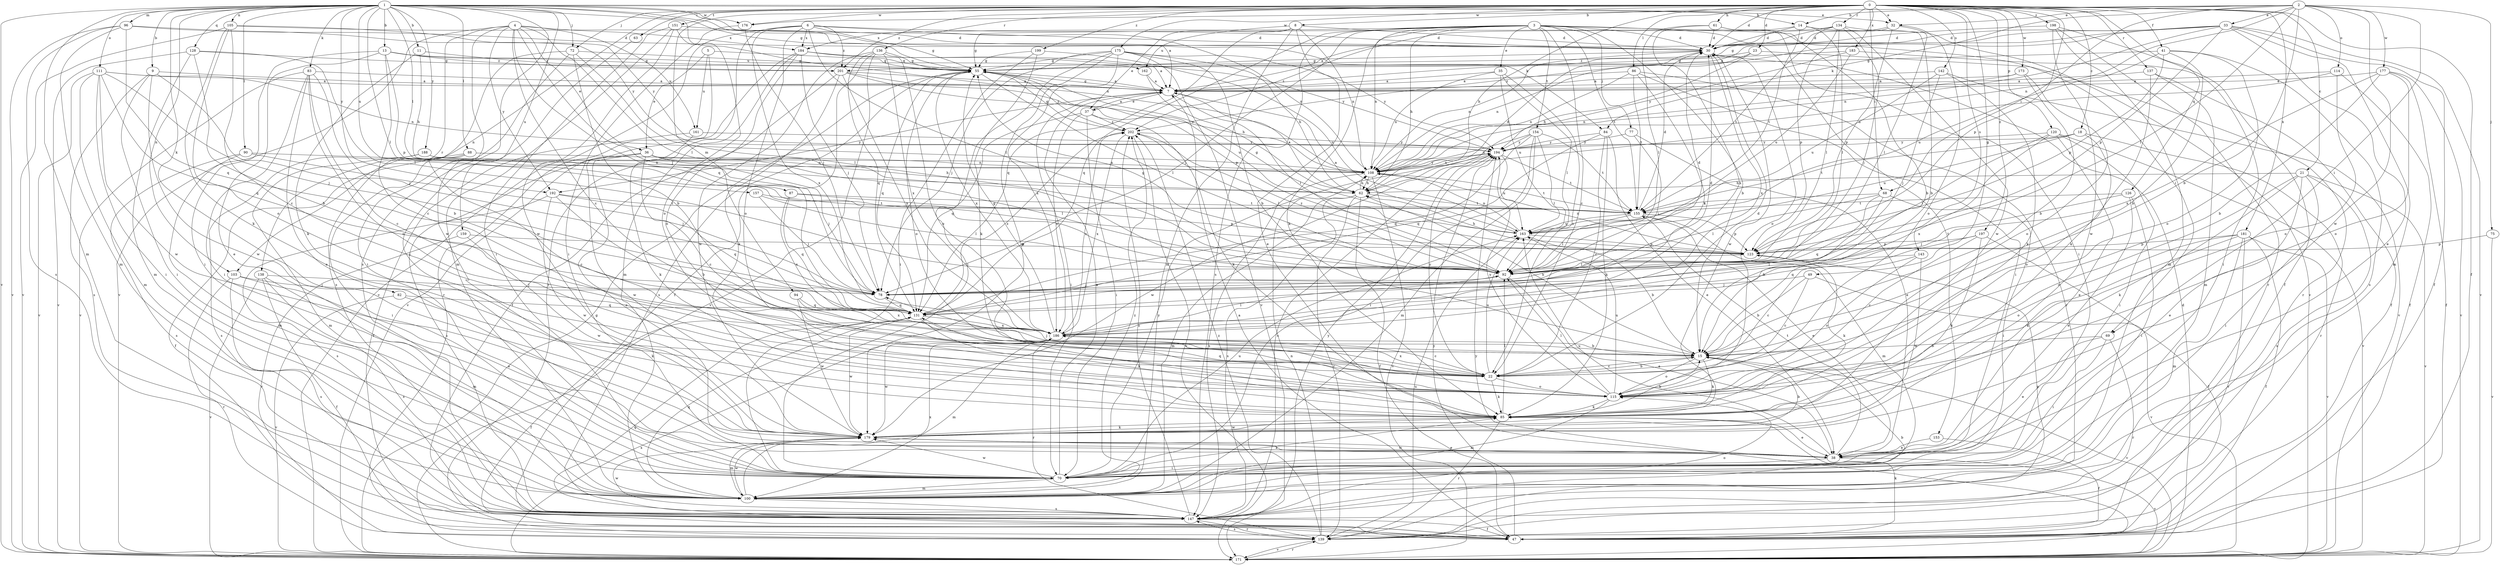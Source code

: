 strict digraph  {
0;
1;
2;
3;
4;
5;
6;
7;
8;
9;
11;
13;
14;
15;
18;
21;
22;
23;
30;
32;
33;
35;
36;
37;
38;
41;
47;
49;
55;
61;
62;
63;
68;
69;
70;
72;
75;
77;
78;
82;
83;
84;
85;
86;
87;
88;
90;
92;
94;
96;
100;
103;
105;
108;
111;
114;
115;
120;
123;
126;
128;
131;
134;
136;
137;
138;
139;
142;
143;
147;
151;
153;
154;
155;
157;
159;
161;
162;
163;
171;
173;
175;
176;
177;
179;
181;
183;
184;
186;
188;
192;
194;
197;
198;
199;
201;
202;
0 -> 8  [label=b];
0 -> 18  [label=c];
0 -> 21  [label=c];
0 -> 23  [label=d];
0 -> 30  [label=d];
0 -> 32  [label=e];
0 -> 41  [label=f];
0 -> 47  [label=f];
0 -> 49  [label=g];
0 -> 61  [label=h];
0 -> 62  [label=h];
0 -> 63  [label=i];
0 -> 68  [label=i];
0 -> 72  [label=j];
0 -> 86  [label=l];
0 -> 94  [label=m];
0 -> 103  [label=n];
0 -> 120  [label=p];
0 -> 123  [label=p];
0 -> 126  [label=q];
0 -> 134  [label=r];
0 -> 136  [label=r];
0 -> 137  [label=r];
0 -> 142  [label=s];
0 -> 143  [label=s];
0 -> 151  [label=t];
0 -> 173  [label=w];
0 -> 175  [label=w];
0 -> 176  [label=w];
0 -> 181  [label=x];
0 -> 183  [label=x];
0 -> 197  [label=z];
0 -> 198  [label=z];
0 -> 199  [label=z];
0 -> 201  [label=z];
1 -> 7  [label=a];
1 -> 9  [label=b];
1 -> 11  [label=b];
1 -> 13  [label=b];
1 -> 14  [label=b];
1 -> 32  [label=e];
1 -> 55  [label=g];
1 -> 72  [label=j];
1 -> 82  [label=k];
1 -> 83  [label=k];
1 -> 84  [label=k];
1 -> 87  [label=l];
1 -> 88  [label=l];
1 -> 90  [label=l];
1 -> 92  [label=l];
1 -> 96  [label=m];
1 -> 100  [label=m];
1 -> 103  [label=n];
1 -> 105  [label=n];
1 -> 108  [label=n];
1 -> 111  [label=o];
1 -> 128  [label=q];
1 -> 147  [label=s];
1 -> 157  [label=u];
1 -> 159  [label=u];
1 -> 171  [label=v];
1 -> 176  [label=w];
1 -> 188  [label=y];
1 -> 192  [label=y];
2 -> 14  [label=b];
2 -> 15  [label=b];
2 -> 32  [label=e];
2 -> 33  [label=e];
2 -> 68  [label=i];
2 -> 69  [label=i];
2 -> 75  [label=j];
2 -> 84  [label=k];
2 -> 92  [label=l];
2 -> 108  [label=n];
2 -> 114  [label=o];
2 -> 176  [label=w];
2 -> 177  [label=w];
2 -> 179  [label=w];
3 -> 15  [label=b];
3 -> 22  [label=c];
3 -> 30  [label=d];
3 -> 35  [label=e];
3 -> 62  [label=h];
3 -> 69  [label=i];
3 -> 77  [label=j];
3 -> 78  [label=j];
3 -> 85  [label=k];
3 -> 108  [label=n];
3 -> 131  [label=q];
3 -> 147  [label=s];
3 -> 153  [label=t];
3 -> 154  [label=t];
3 -> 155  [label=t];
3 -> 184  [label=x];
4 -> 22  [label=c];
4 -> 36  [label=e];
4 -> 78  [label=j];
4 -> 92  [label=l];
4 -> 131  [label=q];
4 -> 138  [label=r];
4 -> 161  [label=u];
4 -> 171  [label=v];
4 -> 179  [label=w];
4 -> 184  [label=x];
4 -> 192  [label=y];
5 -> 36  [label=e];
5 -> 55  [label=g];
5 -> 139  [label=r];
5 -> 161  [label=u];
6 -> 30  [label=d];
6 -> 55  [label=g];
6 -> 92  [label=l];
6 -> 108  [label=n];
6 -> 115  [label=o];
6 -> 139  [label=r];
6 -> 171  [label=v];
6 -> 184  [label=x];
6 -> 186  [label=x];
6 -> 201  [label=z];
7 -> 37  [label=e];
7 -> 55  [label=g];
7 -> 70  [label=i];
7 -> 92  [label=l];
7 -> 192  [label=y];
8 -> 30  [label=d];
8 -> 37  [label=e];
8 -> 38  [label=e];
8 -> 100  [label=m];
8 -> 108  [label=n];
8 -> 131  [label=q];
8 -> 162  [label=u];
9 -> 7  [label=a];
9 -> 70  [label=i];
9 -> 78  [label=j];
9 -> 147  [label=s];
9 -> 179  [label=w];
11 -> 62  [label=h];
11 -> 85  [label=k];
11 -> 201  [label=z];
13 -> 22  [label=c];
13 -> 38  [label=e];
13 -> 55  [label=g];
13 -> 70  [label=i];
13 -> 123  [label=p];
13 -> 162  [label=u];
13 -> 201  [label=z];
14 -> 30  [label=d];
14 -> 55  [label=g];
14 -> 92  [label=l];
14 -> 155  [label=t];
14 -> 171  [label=v];
15 -> 22  [label=c];
15 -> 62  [label=h];
15 -> 85  [label=k];
15 -> 115  [label=o];
15 -> 171  [label=v];
18 -> 115  [label=o];
18 -> 139  [label=r];
18 -> 155  [label=t];
18 -> 163  [label=u];
18 -> 194  [label=y];
21 -> 38  [label=e];
21 -> 62  [label=h];
21 -> 70  [label=i];
21 -> 85  [label=k];
21 -> 115  [label=o];
21 -> 147  [label=s];
21 -> 171  [label=v];
22 -> 15  [label=b];
22 -> 30  [label=d];
22 -> 78  [label=j];
22 -> 85  [label=k];
22 -> 115  [label=o];
22 -> 163  [label=u];
22 -> 186  [label=x];
22 -> 194  [label=y];
23 -> 62  [label=h];
23 -> 108  [label=n];
23 -> 139  [label=r];
23 -> 201  [label=z];
30 -> 55  [label=g];
30 -> 108  [label=n];
30 -> 115  [label=o];
30 -> 179  [label=w];
30 -> 186  [label=x];
32 -> 7  [label=a];
32 -> 30  [label=d];
32 -> 92  [label=l];
32 -> 115  [label=o];
32 -> 123  [label=p];
33 -> 7  [label=a];
33 -> 30  [label=d];
33 -> 38  [label=e];
33 -> 47  [label=f];
33 -> 55  [label=g];
33 -> 100  [label=m];
33 -> 108  [label=n];
33 -> 123  [label=p];
33 -> 171  [label=v];
33 -> 202  [label=z];
35 -> 7  [label=a];
35 -> 22  [label=c];
35 -> 92  [label=l];
35 -> 108  [label=n];
35 -> 163  [label=u];
36 -> 22  [label=c];
36 -> 38  [label=e];
36 -> 78  [label=j];
36 -> 92  [label=l];
36 -> 108  [label=n];
36 -> 147  [label=s];
36 -> 179  [label=w];
37 -> 7  [label=a];
37 -> 70  [label=i];
37 -> 85  [label=k];
37 -> 131  [label=q];
37 -> 186  [label=x];
37 -> 202  [label=z];
38 -> 70  [label=i];
38 -> 155  [label=t];
38 -> 163  [label=u];
38 -> 171  [label=v];
38 -> 179  [label=w];
41 -> 15  [label=b];
41 -> 55  [label=g];
41 -> 115  [label=o];
41 -> 123  [label=p];
41 -> 147  [label=s];
41 -> 163  [label=u];
47 -> 7  [label=a];
47 -> 85  [label=k];
47 -> 131  [label=q];
47 -> 194  [label=y];
49 -> 15  [label=b];
49 -> 22  [label=c];
49 -> 78  [label=j];
49 -> 171  [label=v];
55 -> 7  [label=a];
55 -> 92  [label=l];
55 -> 115  [label=o];
55 -> 131  [label=q];
55 -> 147  [label=s];
55 -> 163  [label=u];
55 -> 186  [label=x];
55 -> 202  [label=z];
61 -> 15  [label=b];
61 -> 30  [label=d];
61 -> 70  [label=i];
61 -> 92  [label=l];
61 -> 186  [label=x];
62 -> 7  [label=a];
62 -> 30  [label=d];
62 -> 47  [label=f];
62 -> 100  [label=m];
62 -> 108  [label=n];
62 -> 139  [label=r];
62 -> 147  [label=s];
62 -> 155  [label=t];
63 -> 70  [label=i];
68 -> 15  [label=b];
68 -> 70  [label=i];
68 -> 92  [label=l];
68 -> 131  [label=q];
68 -> 155  [label=t];
69 -> 15  [label=b];
69 -> 38  [label=e];
69 -> 70  [label=i];
69 -> 139  [label=r];
70 -> 7  [label=a];
70 -> 85  [label=k];
70 -> 100  [label=m];
70 -> 163  [label=u];
70 -> 179  [label=w];
70 -> 194  [label=y];
72 -> 15  [label=b];
72 -> 55  [label=g];
72 -> 70  [label=i];
72 -> 92  [label=l];
72 -> 147  [label=s];
75 -> 123  [label=p];
75 -> 171  [label=v];
77 -> 38  [label=e];
77 -> 78  [label=j];
77 -> 194  [label=y];
78 -> 131  [label=q];
82 -> 85  [label=k];
82 -> 131  [label=q];
82 -> 171  [label=v];
83 -> 7  [label=a];
83 -> 15  [label=b];
83 -> 22  [label=c];
83 -> 38  [label=e];
83 -> 70  [label=i];
83 -> 115  [label=o];
83 -> 171  [label=v];
84 -> 22  [label=c];
84 -> 38  [label=e];
84 -> 85  [label=k];
84 -> 131  [label=q];
84 -> 194  [label=y];
85 -> 15  [label=b];
85 -> 38  [label=e];
85 -> 92  [label=l];
85 -> 139  [label=r];
85 -> 179  [label=w];
86 -> 7  [label=a];
86 -> 70  [label=i];
86 -> 108  [label=n];
86 -> 139  [label=r];
86 -> 155  [label=t];
86 -> 186  [label=x];
87 -> 123  [label=p];
87 -> 131  [label=q];
87 -> 155  [label=t];
87 -> 186  [label=x];
88 -> 22  [label=c];
88 -> 47  [label=f];
88 -> 70  [label=i];
88 -> 108  [label=n];
90 -> 78  [label=j];
90 -> 100  [label=m];
90 -> 108  [label=n];
90 -> 147  [label=s];
92 -> 30  [label=d];
92 -> 38  [label=e];
92 -> 55  [label=g];
92 -> 78  [label=j];
92 -> 202  [label=z];
94 -> 131  [label=q];
94 -> 179  [label=w];
94 -> 186  [label=x];
96 -> 30  [label=d];
96 -> 100  [label=m];
96 -> 131  [label=q];
96 -> 147  [label=s];
96 -> 171  [label=v];
96 -> 194  [label=y];
100 -> 131  [label=q];
100 -> 147  [label=s];
100 -> 179  [label=w];
100 -> 186  [label=x];
100 -> 202  [label=z];
103 -> 38  [label=e];
103 -> 78  [label=j];
103 -> 139  [label=r];
103 -> 147  [label=s];
105 -> 22  [label=c];
105 -> 30  [label=d];
105 -> 85  [label=k];
105 -> 115  [label=o];
105 -> 171  [label=v];
105 -> 194  [label=y];
108 -> 62  [label=h];
108 -> 147  [label=s];
108 -> 155  [label=t];
108 -> 171  [label=v];
108 -> 194  [label=y];
111 -> 7  [label=a];
111 -> 70  [label=i];
111 -> 78  [label=j];
111 -> 100  [label=m];
111 -> 108  [label=n];
111 -> 131  [label=q];
111 -> 171  [label=v];
111 -> 179  [label=w];
114 -> 7  [label=a];
114 -> 47  [label=f];
114 -> 108  [label=n];
114 -> 115  [label=o];
115 -> 85  [label=k];
115 -> 92  [label=l];
115 -> 100  [label=m];
115 -> 131  [label=q];
115 -> 163  [label=u];
115 -> 194  [label=y];
120 -> 38  [label=e];
120 -> 70  [label=i];
120 -> 92  [label=l];
120 -> 171  [label=v];
120 -> 186  [label=x];
120 -> 194  [label=y];
123 -> 62  [label=h];
123 -> 85  [label=k];
123 -> 92  [label=l];
123 -> 108  [label=n];
126 -> 38  [label=e];
126 -> 70  [label=i];
126 -> 78  [label=j];
126 -> 155  [label=t];
128 -> 15  [label=b];
128 -> 55  [label=g];
128 -> 92  [label=l];
128 -> 100  [label=m];
128 -> 171  [label=v];
131 -> 30  [label=d];
131 -> 47  [label=f];
131 -> 85  [label=k];
131 -> 179  [label=w];
131 -> 186  [label=x];
131 -> 202  [label=z];
134 -> 15  [label=b];
134 -> 30  [label=d];
134 -> 78  [label=j];
134 -> 92  [label=l];
134 -> 123  [label=p];
134 -> 155  [label=t];
134 -> 179  [label=w];
134 -> 202  [label=z];
136 -> 47  [label=f];
136 -> 55  [label=g];
136 -> 115  [label=o];
136 -> 131  [label=q];
136 -> 171  [label=v];
136 -> 179  [label=w];
136 -> 186  [label=x];
137 -> 7  [label=a];
137 -> 47  [label=f];
137 -> 85  [label=k];
137 -> 100  [label=m];
138 -> 47  [label=f];
138 -> 78  [label=j];
138 -> 100  [label=m];
138 -> 147  [label=s];
138 -> 171  [label=v];
139 -> 108  [label=n];
139 -> 147  [label=s];
139 -> 163  [label=u];
139 -> 171  [label=v];
139 -> 202  [label=z];
142 -> 7  [label=a];
142 -> 78  [label=j];
142 -> 85  [label=k];
142 -> 163  [label=u];
142 -> 171  [label=v];
143 -> 22  [label=c];
143 -> 92  [label=l];
143 -> 115  [label=o];
143 -> 179  [label=w];
147 -> 15  [label=b];
147 -> 47  [label=f];
147 -> 115  [label=o];
147 -> 123  [label=p];
147 -> 139  [label=r];
147 -> 179  [label=w];
147 -> 194  [label=y];
147 -> 202  [label=z];
151 -> 30  [label=d];
151 -> 70  [label=i];
151 -> 100  [label=m];
151 -> 115  [label=o];
151 -> 179  [label=w];
153 -> 38  [label=e];
153 -> 47  [label=f];
154 -> 70  [label=i];
154 -> 92  [label=l];
154 -> 100  [label=m];
154 -> 108  [label=n];
154 -> 131  [label=q];
154 -> 155  [label=t];
154 -> 194  [label=y];
155 -> 30  [label=d];
155 -> 38  [label=e];
155 -> 92  [label=l];
155 -> 100  [label=m];
155 -> 123  [label=p];
155 -> 163  [label=u];
157 -> 78  [label=j];
157 -> 92  [label=l];
157 -> 155  [label=t];
159 -> 123  [label=p];
159 -> 139  [label=r];
159 -> 179  [label=w];
161 -> 47  [label=f];
161 -> 85  [label=k];
161 -> 194  [label=y];
162 -> 7  [label=a];
162 -> 62  [label=h];
163 -> 7  [label=a];
163 -> 15  [label=b];
163 -> 55  [label=g];
163 -> 108  [label=n];
163 -> 123  [label=p];
171 -> 30  [label=d];
171 -> 55  [label=g];
171 -> 139  [label=r];
171 -> 186  [label=x];
171 -> 194  [label=y];
173 -> 7  [label=a];
173 -> 15  [label=b];
173 -> 108  [label=n];
173 -> 115  [label=o];
175 -> 15  [label=b];
175 -> 55  [label=g];
175 -> 62  [label=h];
175 -> 70  [label=i];
175 -> 78  [label=j];
175 -> 171  [label=v];
175 -> 179  [label=w];
175 -> 186  [label=x];
175 -> 194  [label=y];
176 -> 70  [label=i];
176 -> 78  [label=j];
177 -> 7  [label=a];
177 -> 15  [label=b];
177 -> 47  [label=f];
177 -> 115  [label=o];
177 -> 171  [label=v];
177 -> 186  [label=x];
179 -> 15  [label=b];
179 -> 38  [label=e];
179 -> 85  [label=k];
179 -> 100  [label=m];
181 -> 47  [label=f];
181 -> 85  [label=k];
181 -> 100  [label=m];
181 -> 115  [label=o];
181 -> 123  [label=p];
181 -> 139  [label=r];
181 -> 171  [label=v];
183 -> 55  [label=g];
183 -> 70  [label=i];
183 -> 163  [label=u];
183 -> 194  [label=y];
184 -> 7  [label=a];
184 -> 55  [label=g];
184 -> 78  [label=j];
184 -> 100  [label=m];
184 -> 115  [label=o];
184 -> 171  [label=v];
184 -> 194  [label=y];
186 -> 15  [label=b];
186 -> 22  [label=c];
186 -> 55  [label=g];
186 -> 92  [label=l];
186 -> 100  [label=m];
186 -> 139  [label=r];
186 -> 179  [label=w];
186 -> 202  [label=z];
188 -> 62  [label=h];
188 -> 100  [label=m];
188 -> 108  [label=n];
188 -> 147  [label=s];
192 -> 15  [label=b];
192 -> 131  [label=q];
192 -> 147  [label=s];
192 -> 155  [label=t];
192 -> 179  [label=w];
194 -> 108  [label=n];
194 -> 147  [label=s];
194 -> 155  [label=t];
194 -> 163  [label=u];
194 -> 179  [label=w];
197 -> 22  [label=c];
197 -> 47  [label=f];
197 -> 85  [label=k];
197 -> 123  [label=p];
197 -> 131  [label=q];
198 -> 30  [label=d];
198 -> 47  [label=f];
198 -> 100  [label=m];
198 -> 139  [label=r];
198 -> 179  [label=w];
199 -> 55  [label=g];
199 -> 70  [label=i];
199 -> 85  [label=k];
199 -> 163  [label=u];
201 -> 7  [label=a];
201 -> 47  [label=f];
201 -> 85  [label=k];
201 -> 108  [label=n];
201 -> 123  [label=p];
201 -> 186  [label=x];
202 -> 55  [label=g];
202 -> 92  [label=l];
202 -> 171  [label=v];
202 -> 186  [label=x];
202 -> 194  [label=y];
}
